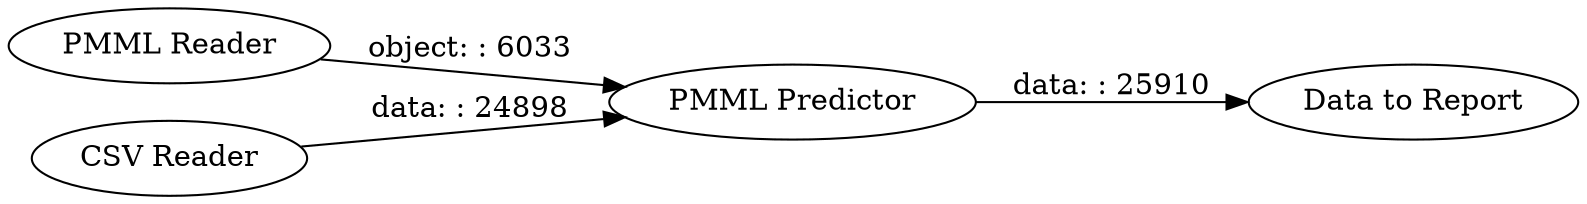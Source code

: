 digraph {
	"31746675801824381_109" [label="PMML Predictor"]
	"31746675801824381_1" [label="PMML Reader"]
	"31746675801824381_2" [label="CSV Reader"]
	"31746675801824381_108" [label="Data to Report"]
	"31746675801824381_1" -> "31746675801824381_109" [label="object: : 6033"]
	"31746675801824381_109" -> "31746675801824381_108" [label="data: : 25910"]
	"31746675801824381_2" -> "31746675801824381_109" [label="data: : 24898"]
	rankdir=LR
}
